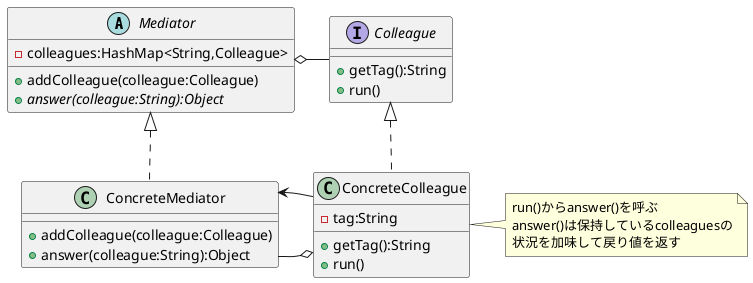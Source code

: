 @startuml

abstract class Mediator{
    - colleagues:HashMap<String,Colleague>
    + addColleague(colleague:Colleague)
    + {abstract}answer(colleague:String):Object
}

interface Colleague{
    + getTag():String
    + run()
}

class ConcreteMediator{
    + addColleague(colleague:Colleague)
    + answer(colleague:String):Object
}

class ConcreteColleague{
    - tag:String
    + getTag():String
    + run()
}

Mediator <|.. ConcreteMediator
Colleague <|.. ConcreteColleague

Mediator o-right- Colleague
ConcreteColleague o-left- ConcreteMediator

ConcreteColleague --> ConcreteMediator

note right of ConcreteColleague
    run()からanswer()を呼ぶ
    answer()は保持しているcolleaguesの
    状況を加味して戻り値を返す
end note


@enduml